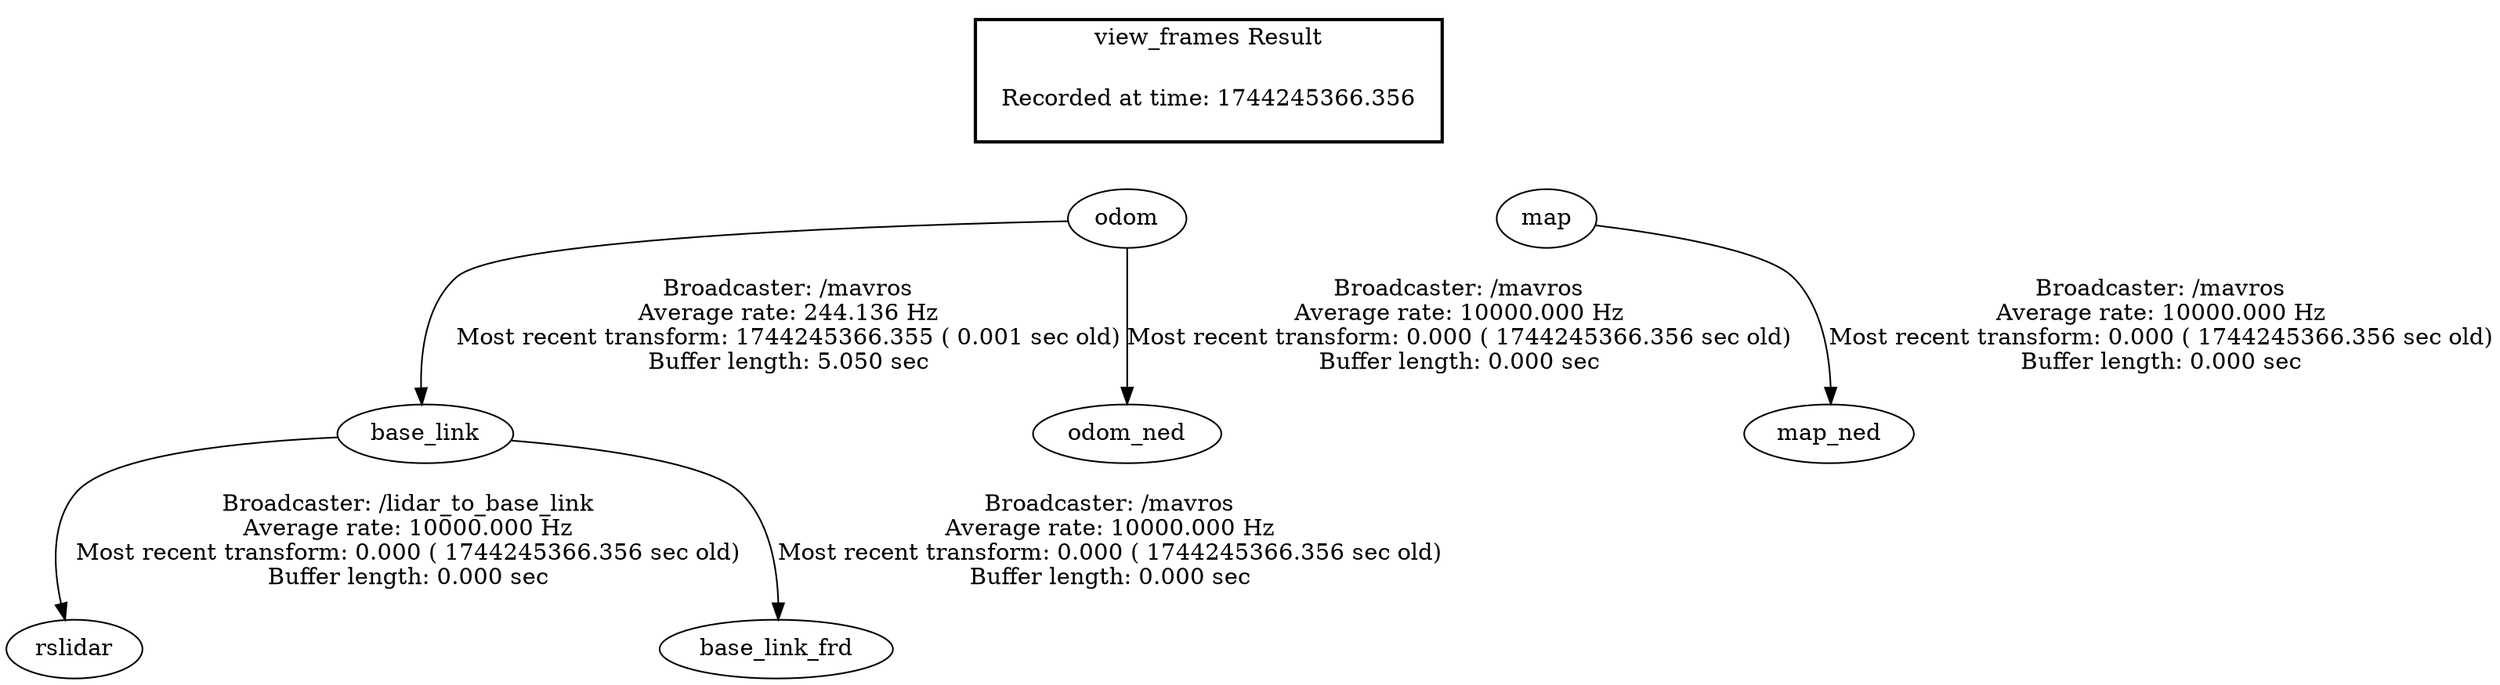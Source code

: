 digraph G {
"base_link" -> "rslidar"[label="Broadcaster: /lidar_to_base_link\nAverage rate: 10000.000 Hz\nMost recent transform: 0.000 ( 1744245366.356 sec old)\nBuffer length: 0.000 sec\n"];
"odom" -> "base_link"[label="Broadcaster: /mavros\nAverage rate: 244.136 Hz\nMost recent transform: 1744245366.355 ( 0.001 sec old)\nBuffer length: 5.050 sec\n"];
"map" -> "map_ned"[label="Broadcaster: /mavros\nAverage rate: 10000.000 Hz\nMost recent transform: 0.000 ( 1744245366.356 sec old)\nBuffer length: 0.000 sec\n"];
"odom" -> "odom_ned"[label="Broadcaster: /mavros\nAverage rate: 10000.000 Hz\nMost recent transform: 0.000 ( 1744245366.356 sec old)\nBuffer length: 0.000 sec\n"];
"base_link" -> "base_link_frd"[label="Broadcaster: /mavros\nAverage rate: 10000.000 Hz\nMost recent transform: 0.000 ( 1744245366.356 sec old)\nBuffer length: 0.000 sec\n"];
edge [style=invis];
 subgraph cluster_legend { style=bold; color=black; label ="view_frames Result";
"Recorded at time: 1744245366.356"[ shape=plaintext ] ;
 }->"map";
edge [style=invis];
 subgraph cluster_legend { style=bold; color=black; label ="view_frames Result";
"Recorded at time: 1744245366.356"[ shape=plaintext ] ;
 }->"odom";
}